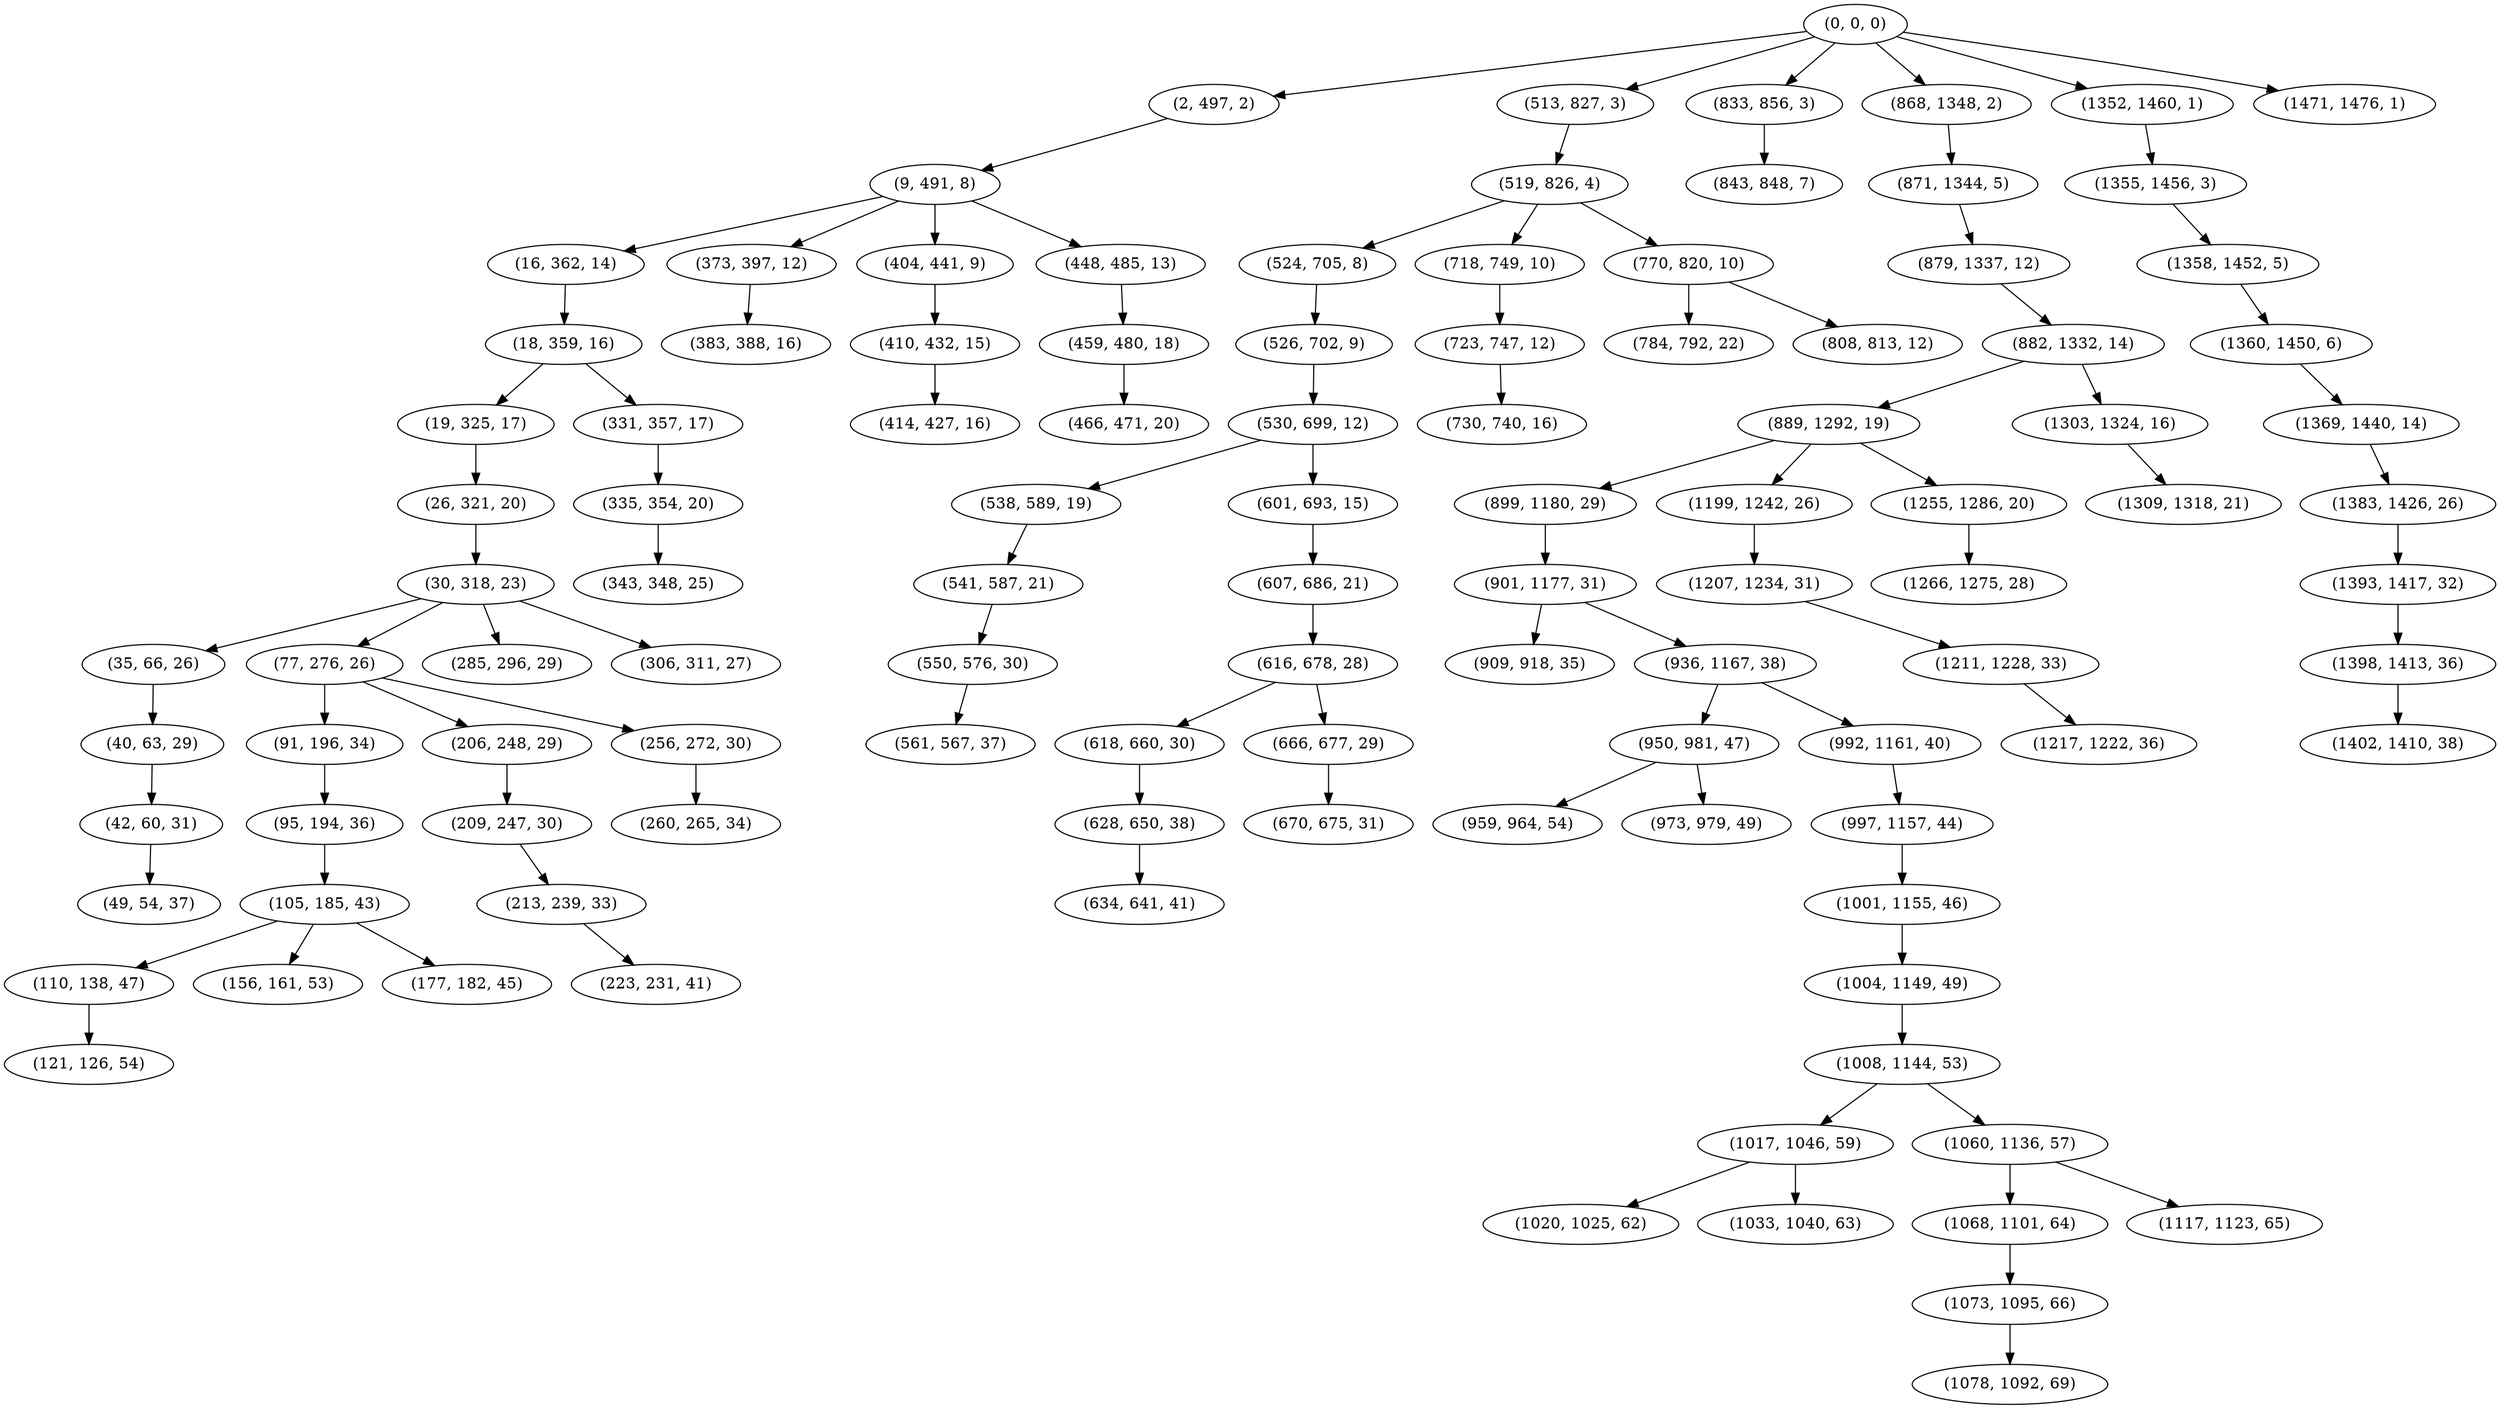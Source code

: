 digraph tree {
    "(0, 0, 0)";
    "(2, 497, 2)";
    "(9, 491, 8)";
    "(16, 362, 14)";
    "(18, 359, 16)";
    "(19, 325, 17)";
    "(26, 321, 20)";
    "(30, 318, 23)";
    "(35, 66, 26)";
    "(40, 63, 29)";
    "(42, 60, 31)";
    "(49, 54, 37)";
    "(77, 276, 26)";
    "(91, 196, 34)";
    "(95, 194, 36)";
    "(105, 185, 43)";
    "(110, 138, 47)";
    "(121, 126, 54)";
    "(156, 161, 53)";
    "(177, 182, 45)";
    "(206, 248, 29)";
    "(209, 247, 30)";
    "(213, 239, 33)";
    "(223, 231, 41)";
    "(256, 272, 30)";
    "(260, 265, 34)";
    "(285, 296, 29)";
    "(306, 311, 27)";
    "(331, 357, 17)";
    "(335, 354, 20)";
    "(343, 348, 25)";
    "(373, 397, 12)";
    "(383, 388, 16)";
    "(404, 441, 9)";
    "(410, 432, 15)";
    "(414, 427, 16)";
    "(448, 485, 13)";
    "(459, 480, 18)";
    "(466, 471, 20)";
    "(513, 827, 3)";
    "(519, 826, 4)";
    "(524, 705, 8)";
    "(526, 702, 9)";
    "(530, 699, 12)";
    "(538, 589, 19)";
    "(541, 587, 21)";
    "(550, 576, 30)";
    "(561, 567, 37)";
    "(601, 693, 15)";
    "(607, 686, 21)";
    "(616, 678, 28)";
    "(618, 660, 30)";
    "(628, 650, 38)";
    "(634, 641, 41)";
    "(666, 677, 29)";
    "(670, 675, 31)";
    "(718, 749, 10)";
    "(723, 747, 12)";
    "(730, 740, 16)";
    "(770, 820, 10)";
    "(784, 792, 22)";
    "(808, 813, 12)";
    "(833, 856, 3)";
    "(843, 848, 7)";
    "(868, 1348, 2)";
    "(871, 1344, 5)";
    "(879, 1337, 12)";
    "(882, 1332, 14)";
    "(889, 1292, 19)";
    "(899, 1180, 29)";
    "(901, 1177, 31)";
    "(909, 918, 35)";
    "(936, 1167, 38)";
    "(950, 981, 47)";
    "(959, 964, 54)";
    "(973, 979, 49)";
    "(992, 1161, 40)";
    "(997, 1157, 44)";
    "(1001, 1155, 46)";
    "(1004, 1149, 49)";
    "(1008, 1144, 53)";
    "(1017, 1046, 59)";
    "(1020, 1025, 62)";
    "(1033, 1040, 63)";
    "(1060, 1136, 57)";
    "(1068, 1101, 64)";
    "(1073, 1095, 66)";
    "(1078, 1092, 69)";
    "(1117, 1123, 65)";
    "(1199, 1242, 26)";
    "(1207, 1234, 31)";
    "(1211, 1228, 33)";
    "(1217, 1222, 36)";
    "(1255, 1286, 20)";
    "(1266, 1275, 28)";
    "(1303, 1324, 16)";
    "(1309, 1318, 21)";
    "(1352, 1460, 1)";
    "(1355, 1456, 3)";
    "(1358, 1452, 5)";
    "(1360, 1450, 6)";
    "(1369, 1440, 14)";
    "(1383, 1426, 26)";
    "(1393, 1417, 32)";
    "(1398, 1413, 36)";
    "(1402, 1410, 38)";
    "(1471, 1476, 1)";
    "(0, 0, 0)" -> "(2, 497, 2)";
    "(0, 0, 0)" -> "(513, 827, 3)";
    "(0, 0, 0)" -> "(833, 856, 3)";
    "(0, 0, 0)" -> "(868, 1348, 2)";
    "(0, 0, 0)" -> "(1352, 1460, 1)";
    "(0, 0, 0)" -> "(1471, 1476, 1)";
    "(2, 497, 2)" -> "(9, 491, 8)";
    "(9, 491, 8)" -> "(16, 362, 14)";
    "(9, 491, 8)" -> "(373, 397, 12)";
    "(9, 491, 8)" -> "(404, 441, 9)";
    "(9, 491, 8)" -> "(448, 485, 13)";
    "(16, 362, 14)" -> "(18, 359, 16)";
    "(18, 359, 16)" -> "(19, 325, 17)";
    "(18, 359, 16)" -> "(331, 357, 17)";
    "(19, 325, 17)" -> "(26, 321, 20)";
    "(26, 321, 20)" -> "(30, 318, 23)";
    "(30, 318, 23)" -> "(35, 66, 26)";
    "(30, 318, 23)" -> "(77, 276, 26)";
    "(30, 318, 23)" -> "(285, 296, 29)";
    "(30, 318, 23)" -> "(306, 311, 27)";
    "(35, 66, 26)" -> "(40, 63, 29)";
    "(40, 63, 29)" -> "(42, 60, 31)";
    "(42, 60, 31)" -> "(49, 54, 37)";
    "(77, 276, 26)" -> "(91, 196, 34)";
    "(77, 276, 26)" -> "(206, 248, 29)";
    "(77, 276, 26)" -> "(256, 272, 30)";
    "(91, 196, 34)" -> "(95, 194, 36)";
    "(95, 194, 36)" -> "(105, 185, 43)";
    "(105, 185, 43)" -> "(110, 138, 47)";
    "(105, 185, 43)" -> "(156, 161, 53)";
    "(105, 185, 43)" -> "(177, 182, 45)";
    "(110, 138, 47)" -> "(121, 126, 54)";
    "(206, 248, 29)" -> "(209, 247, 30)";
    "(209, 247, 30)" -> "(213, 239, 33)";
    "(213, 239, 33)" -> "(223, 231, 41)";
    "(256, 272, 30)" -> "(260, 265, 34)";
    "(331, 357, 17)" -> "(335, 354, 20)";
    "(335, 354, 20)" -> "(343, 348, 25)";
    "(373, 397, 12)" -> "(383, 388, 16)";
    "(404, 441, 9)" -> "(410, 432, 15)";
    "(410, 432, 15)" -> "(414, 427, 16)";
    "(448, 485, 13)" -> "(459, 480, 18)";
    "(459, 480, 18)" -> "(466, 471, 20)";
    "(513, 827, 3)" -> "(519, 826, 4)";
    "(519, 826, 4)" -> "(524, 705, 8)";
    "(519, 826, 4)" -> "(718, 749, 10)";
    "(519, 826, 4)" -> "(770, 820, 10)";
    "(524, 705, 8)" -> "(526, 702, 9)";
    "(526, 702, 9)" -> "(530, 699, 12)";
    "(530, 699, 12)" -> "(538, 589, 19)";
    "(530, 699, 12)" -> "(601, 693, 15)";
    "(538, 589, 19)" -> "(541, 587, 21)";
    "(541, 587, 21)" -> "(550, 576, 30)";
    "(550, 576, 30)" -> "(561, 567, 37)";
    "(601, 693, 15)" -> "(607, 686, 21)";
    "(607, 686, 21)" -> "(616, 678, 28)";
    "(616, 678, 28)" -> "(618, 660, 30)";
    "(616, 678, 28)" -> "(666, 677, 29)";
    "(618, 660, 30)" -> "(628, 650, 38)";
    "(628, 650, 38)" -> "(634, 641, 41)";
    "(666, 677, 29)" -> "(670, 675, 31)";
    "(718, 749, 10)" -> "(723, 747, 12)";
    "(723, 747, 12)" -> "(730, 740, 16)";
    "(770, 820, 10)" -> "(784, 792, 22)";
    "(770, 820, 10)" -> "(808, 813, 12)";
    "(833, 856, 3)" -> "(843, 848, 7)";
    "(868, 1348, 2)" -> "(871, 1344, 5)";
    "(871, 1344, 5)" -> "(879, 1337, 12)";
    "(879, 1337, 12)" -> "(882, 1332, 14)";
    "(882, 1332, 14)" -> "(889, 1292, 19)";
    "(882, 1332, 14)" -> "(1303, 1324, 16)";
    "(889, 1292, 19)" -> "(899, 1180, 29)";
    "(889, 1292, 19)" -> "(1199, 1242, 26)";
    "(889, 1292, 19)" -> "(1255, 1286, 20)";
    "(899, 1180, 29)" -> "(901, 1177, 31)";
    "(901, 1177, 31)" -> "(909, 918, 35)";
    "(901, 1177, 31)" -> "(936, 1167, 38)";
    "(936, 1167, 38)" -> "(950, 981, 47)";
    "(936, 1167, 38)" -> "(992, 1161, 40)";
    "(950, 981, 47)" -> "(959, 964, 54)";
    "(950, 981, 47)" -> "(973, 979, 49)";
    "(992, 1161, 40)" -> "(997, 1157, 44)";
    "(997, 1157, 44)" -> "(1001, 1155, 46)";
    "(1001, 1155, 46)" -> "(1004, 1149, 49)";
    "(1004, 1149, 49)" -> "(1008, 1144, 53)";
    "(1008, 1144, 53)" -> "(1017, 1046, 59)";
    "(1008, 1144, 53)" -> "(1060, 1136, 57)";
    "(1017, 1046, 59)" -> "(1020, 1025, 62)";
    "(1017, 1046, 59)" -> "(1033, 1040, 63)";
    "(1060, 1136, 57)" -> "(1068, 1101, 64)";
    "(1060, 1136, 57)" -> "(1117, 1123, 65)";
    "(1068, 1101, 64)" -> "(1073, 1095, 66)";
    "(1073, 1095, 66)" -> "(1078, 1092, 69)";
    "(1199, 1242, 26)" -> "(1207, 1234, 31)";
    "(1207, 1234, 31)" -> "(1211, 1228, 33)";
    "(1211, 1228, 33)" -> "(1217, 1222, 36)";
    "(1255, 1286, 20)" -> "(1266, 1275, 28)";
    "(1303, 1324, 16)" -> "(1309, 1318, 21)";
    "(1352, 1460, 1)" -> "(1355, 1456, 3)";
    "(1355, 1456, 3)" -> "(1358, 1452, 5)";
    "(1358, 1452, 5)" -> "(1360, 1450, 6)";
    "(1360, 1450, 6)" -> "(1369, 1440, 14)";
    "(1369, 1440, 14)" -> "(1383, 1426, 26)";
    "(1383, 1426, 26)" -> "(1393, 1417, 32)";
    "(1393, 1417, 32)" -> "(1398, 1413, 36)";
    "(1398, 1413, 36)" -> "(1402, 1410, 38)";
}
